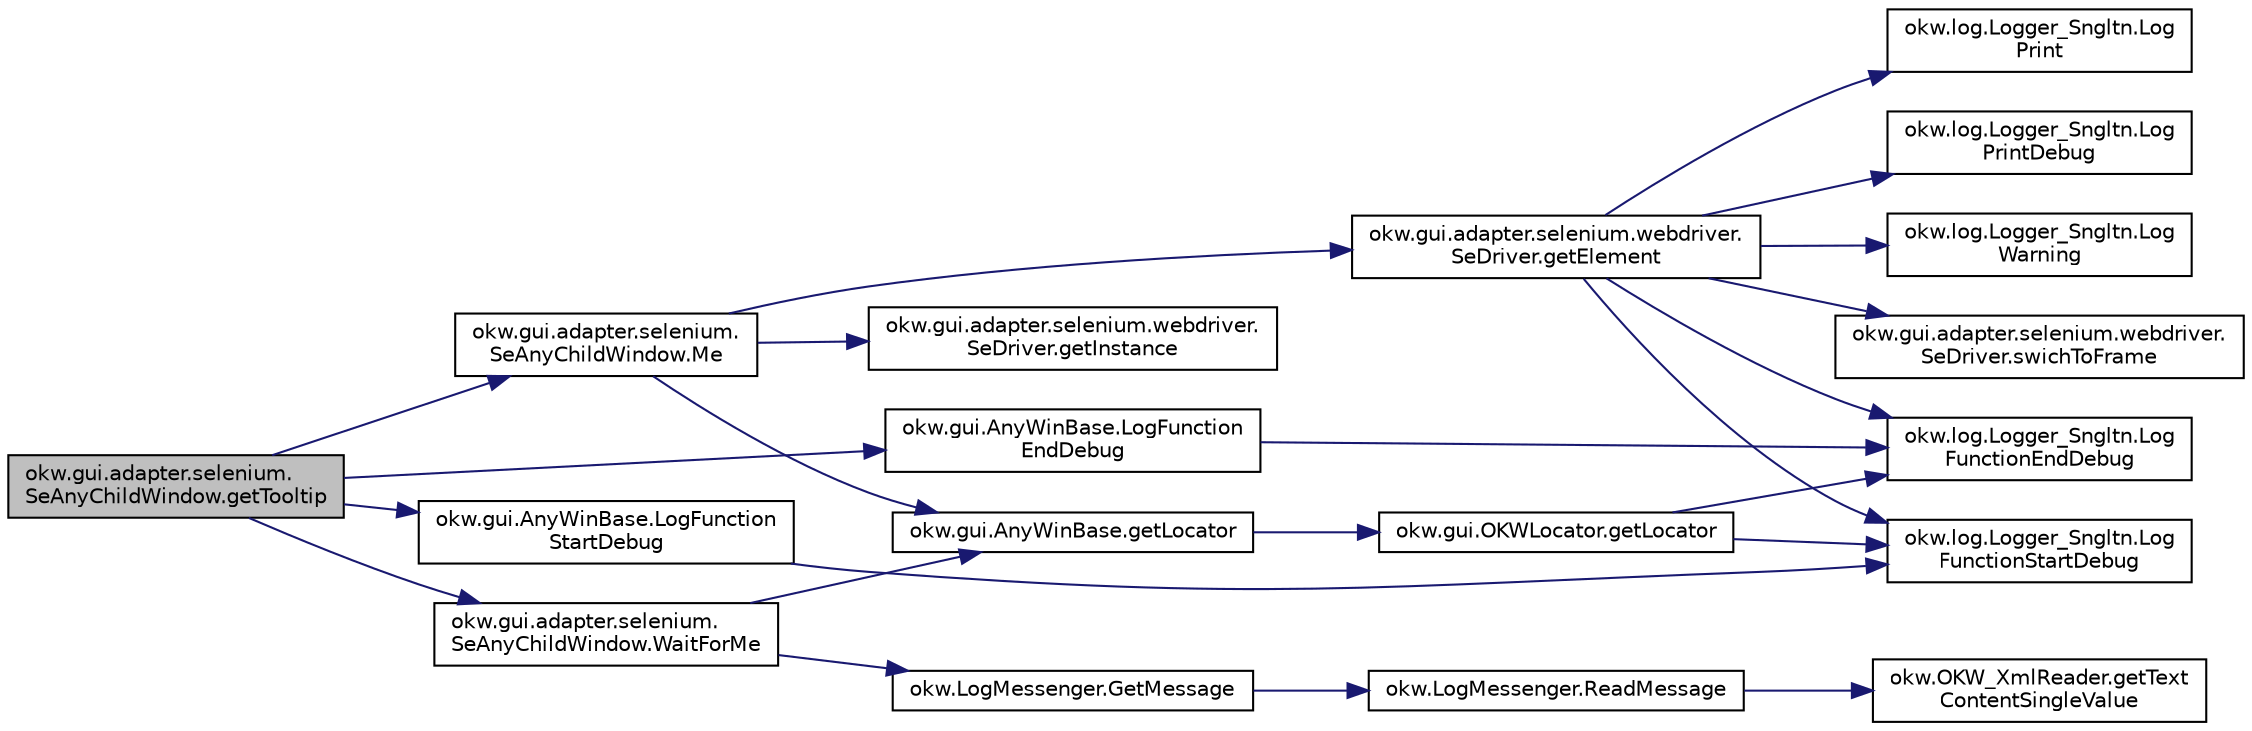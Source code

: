 digraph "okw.gui.adapter.selenium.SeAnyChildWindow.getTooltip"
{
 // INTERACTIVE_SVG=YES
 // LATEX_PDF_SIZE
  edge [fontname="Helvetica",fontsize="10",labelfontname="Helvetica",labelfontsize="10"];
  node [fontname="Helvetica",fontsize="10",shape=record];
  rankdir="LR";
  Node1 [label="okw.gui.adapter.selenium.\lSeAnyChildWindow.getTooltip",height=0.2,width=0.4,color="black", fillcolor="grey75", style="filled", fontcolor="black",tooltip="Ermittelt den textuellen Inhalt des ToolTips."];
  Node1 -> Node2 [color="midnightblue",fontsize="10",style="solid",fontname="Helvetica"];
  Node2 [label="okw.gui.AnyWinBase.LogFunction\lEndDebug",height=0.2,width=0.4,color="black", fillcolor="white", style="filled",URL="$classokw_1_1gui_1_1_any_win_base.html#a51cf50ace21902b3a5359316f53a7f3e",tooltip="Methode ruft die Methode Logger.Instance.LogFunctionEndDebug() auf."];
  Node2 -> Node3 [color="midnightblue",fontsize="10",style="solid",fontname="Helvetica"];
  Node3 [label="okw.log.Logger_Sngltn.Log\lFunctionEndDebug",height=0.2,width=0.4,color="black", fillcolor="white", style="filled",URL="$classokw_1_1log_1_1_logger___sngltn.html#a91b192a4e0381f6d02b791693d0fab84",tooltip="LogFunctionEndDebug:"];
  Node1 -> Node4 [color="midnightblue",fontsize="10",style="solid",fontname="Helvetica"];
  Node4 [label="okw.gui.AnyWinBase.LogFunction\lStartDebug",height=0.2,width=0.4,color="black", fillcolor="white", style="filled",URL="$classokw_1_1gui_1_1_any_win_base.html#abaab572bdbed7b471f659d5dd8c76853",tooltip="Methode ruft die Methode Logger.Instance.LogFunctionStartDebug(fps_FunctionName), und erweitert den g..."];
  Node4 -> Node5 [color="midnightblue",fontsize="10",style="solid",fontname="Helvetica"];
  Node5 [label="okw.log.Logger_Sngltn.Log\lFunctionStartDebug",height=0.2,width=0.4,color="black", fillcolor="white", style="filled",URL="$classokw_1_1log_1_1_logger___sngltn.html#a2d4c3d22d2a52b92873ee2f3853d9c42",tooltip="LogFunctionStartDebug:"];
  Node1 -> Node6 [color="midnightblue",fontsize="10",style="solid",fontname="Helvetica"];
  Node6 [label="okw.gui.adapter.selenium.\lSeAnyChildWindow.Me",height=0.2,width=0.4,color="black", fillcolor="white", style="filled",URL="$classokw_1_1gui_1_1adapter_1_1selenium_1_1_se_any_child_window.html#a9a138af1fc6ff850d708d66f308a2525",tooltip="Ermittelt aus dem gegebenen Locator das DOM-Elelement, welches das Objekt representiert."];
  Node6 -> Node7 [color="midnightblue",fontsize="10",style="solid",fontname="Helvetica"];
  Node7 [label="okw.gui.adapter.selenium.webdriver.\lSeDriver.getElement",height=0.2,width=0.4,color="black", fillcolor="white", style="filled",URL="$classokw_1_1gui_1_1adapter_1_1selenium_1_1webdriver_1_1_se_driver.html#a65a8400867355574525aa356a53d3ccf",tooltip="Ermittelt das Webelement mit der gegebenen frameID und dem gegebenen Locator."];
  Node7 -> Node3 [color="midnightblue",fontsize="10",style="solid",fontname="Helvetica"];
  Node7 -> Node5 [color="midnightblue",fontsize="10",style="solid",fontname="Helvetica"];
  Node7 -> Node8 [color="midnightblue",fontsize="10",style="solid",fontname="Helvetica"];
  Node8 [label="okw.log.Logger_Sngltn.Log\lPrint",height=0.2,width=0.4,color="black", fillcolor="white", style="filled",URL="$classokw_1_1log_1_1_logger___sngltn.html#a8ebceaddd6cc6963ddb8e08c72ea808c",tooltip="LogPrint Function: Prints the values of expressions to the results file."];
  Node7 -> Node9 [color="midnightblue",fontsize="10",style="solid",fontname="Helvetica"];
  Node9 [label="okw.log.Logger_Sngltn.Log\lPrintDebug",height=0.2,width=0.4,color="black", fillcolor="white", style="filled",URL="$classokw_1_1log_1_1_logger___sngltn.html#a313f97c79ba4662d9daaf7f537dd02f4",tooltip="Loggt eine Nachricht."];
  Node7 -> Node10 [color="midnightblue",fontsize="10",style="solid",fontname="Helvetica"];
  Node10 [label="okw.log.Logger_Sngltn.Log\lWarning",height=0.2,width=0.4,color="black", fillcolor="white", style="filled",URL="$classokw_1_1log_1_1_logger___sngltn.html#a2c15e9b2cd0c6266f4c67b8cb00d92e5",tooltip="LogWarning Function: Logs a warning to the results file."];
  Node7 -> Node11 [color="midnightblue",fontsize="10",style="solid",fontname="Helvetica"];
  Node11 [label="okw.gui.adapter.selenium.webdriver.\lSeDriver.swichToFrame",height=0.2,width=0.4,color="black", fillcolor="white", style="filled",URL="$classokw_1_1gui_1_1adapter_1_1selenium_1_1webdriver_1_1_se_driver.html#a47eec72c911c05beb2127672daafb325",tooltip="Wechselt das aktuelle Frame auf das Frame mit der id=iframeID."];
  Node6 -> Node12 [color="midnightblue",fontsize="10",style="solid",fontname="Helvetica"];
  Node12 [label="okw.gui.adapter.selenium.webdriver.\lSeDriver.getInstance",height=0.2,width=0.4,color="black", fillcolor="white", style="filled",URL="$classokw_1_1gui_1_1adapter_1_1selenium_1_1webdriver_1_1_se_driver.html#aee9e3f8a67f4ad1f8100a33ba71c926e",tooltip="Gibt die Instance für die einzige Instanz dieser Klasse zurück."];
  Node6 -> Node13 [color="midnightblue",fontsize="10",style="solid",fontname="Helvetica"];
  Node13 [label="okw.gui.AnyWinBase.getLocator",height=0.2,width=0.4,color="black", fillcolor="white", style="filled",URL="$classokw_1_1gui_1_1_any_win_base.html#a9929f6fae1f4e2c20df79d32d5bc79db",tooltip="Holt den vollständig (rekursiv) aufgelösten (z.B."];
  Node13 -> Node14 [color="midnightblue",fontsize="10",style="solid",fontname="Helvetica"];
  Node14 [label="okw.gui.OKWLocator.getLocator",height=0.2,width=0.4,color="black", fillcolor="white", style="filled",URL="$classokw_1_1gui_1_1_o_k_w_locator.html#adc74fc2125dd048dc1cb84e011f47ec8",tooltip="Holt den vollständig (rekursiv) aufgelösten des Locators."];
  Node14 -> Node3 [color="midnightblue",fontsize="10",style="solid",fontname="Helvetica"];
  Node14 -> Node5 [color="midnightblue",fontsize="10",style="solid",fontname="Helvetica"];
  Node1 -> Node15 [color="midnightblue",fontsize="10",style="solid",fontname="Helvetica"];
  Node15 [label="okw.gui.adapter.selenium.\lSeAnyChildWindow.WaitForMe",height=0.2,width=0.4,color="black", fillcolor="white", style="filled",URL="$classokw_1_1gui_1_1adapter_1_1selenium_1_1_se_any_child_window.html#a72faf4aa1717b4178fae1b0570ca9b28",tooltip="Wartet auf das Objekt Wenn kein Fenster gefunden wird,."];
  Node15 -> Node13 [color="midnightblue",fontsize="10",style="solid",fontname="Helvetica"];
  Node15 -> Node16 [color="midnightblue",fontsize="10",style="solid",fontname="Helvetica"];
  Node16 [label="okw.LogMessenger.GetMessage",height=0.2,width=0.4,color="black", fillcolor="white", style="filled",URL="$classokw_1_1_log_messenger.html#af225d1f037d47b3b085175c09d78bdd2",tooltip="Holt die Log-Meldung für MethodeNmae/Textkey ohne weitere Parameter."];
  Node16 -> Node17 [color="midnightblue",fontsize="10",style="solid",fontname="Helvetica"];
  Node17 [label="okw.LogMessenger.ReadMessage",height=0.2,width=0.4,color="black", fillcolor="white", style="filled",URL="$classokw_1_1_log_messenger.html#a530cd6ab82ec82a04206a2e976ec06e3",tooltip="Interne Kernfunktion holt die Log-Meldung mit Platzhaltern aus der XML-Datei."];
  Node17 -> Node18 [color="midnightblue",fontsize="10",style="solid",fontname="Helvetica"];
  Node18 [label="okw.OKW_XmlReader.getText\lContentSingleValue",height=0.2,width=0.4,color="black", fillcolor="white", style="filled",URL="$classokw_1_1_o_k_w___xml_reader.html#ab920b5335a2e1429c14cc5f8e79f39eb",tooltip="Liest den TextContent eines Tag."];
}
